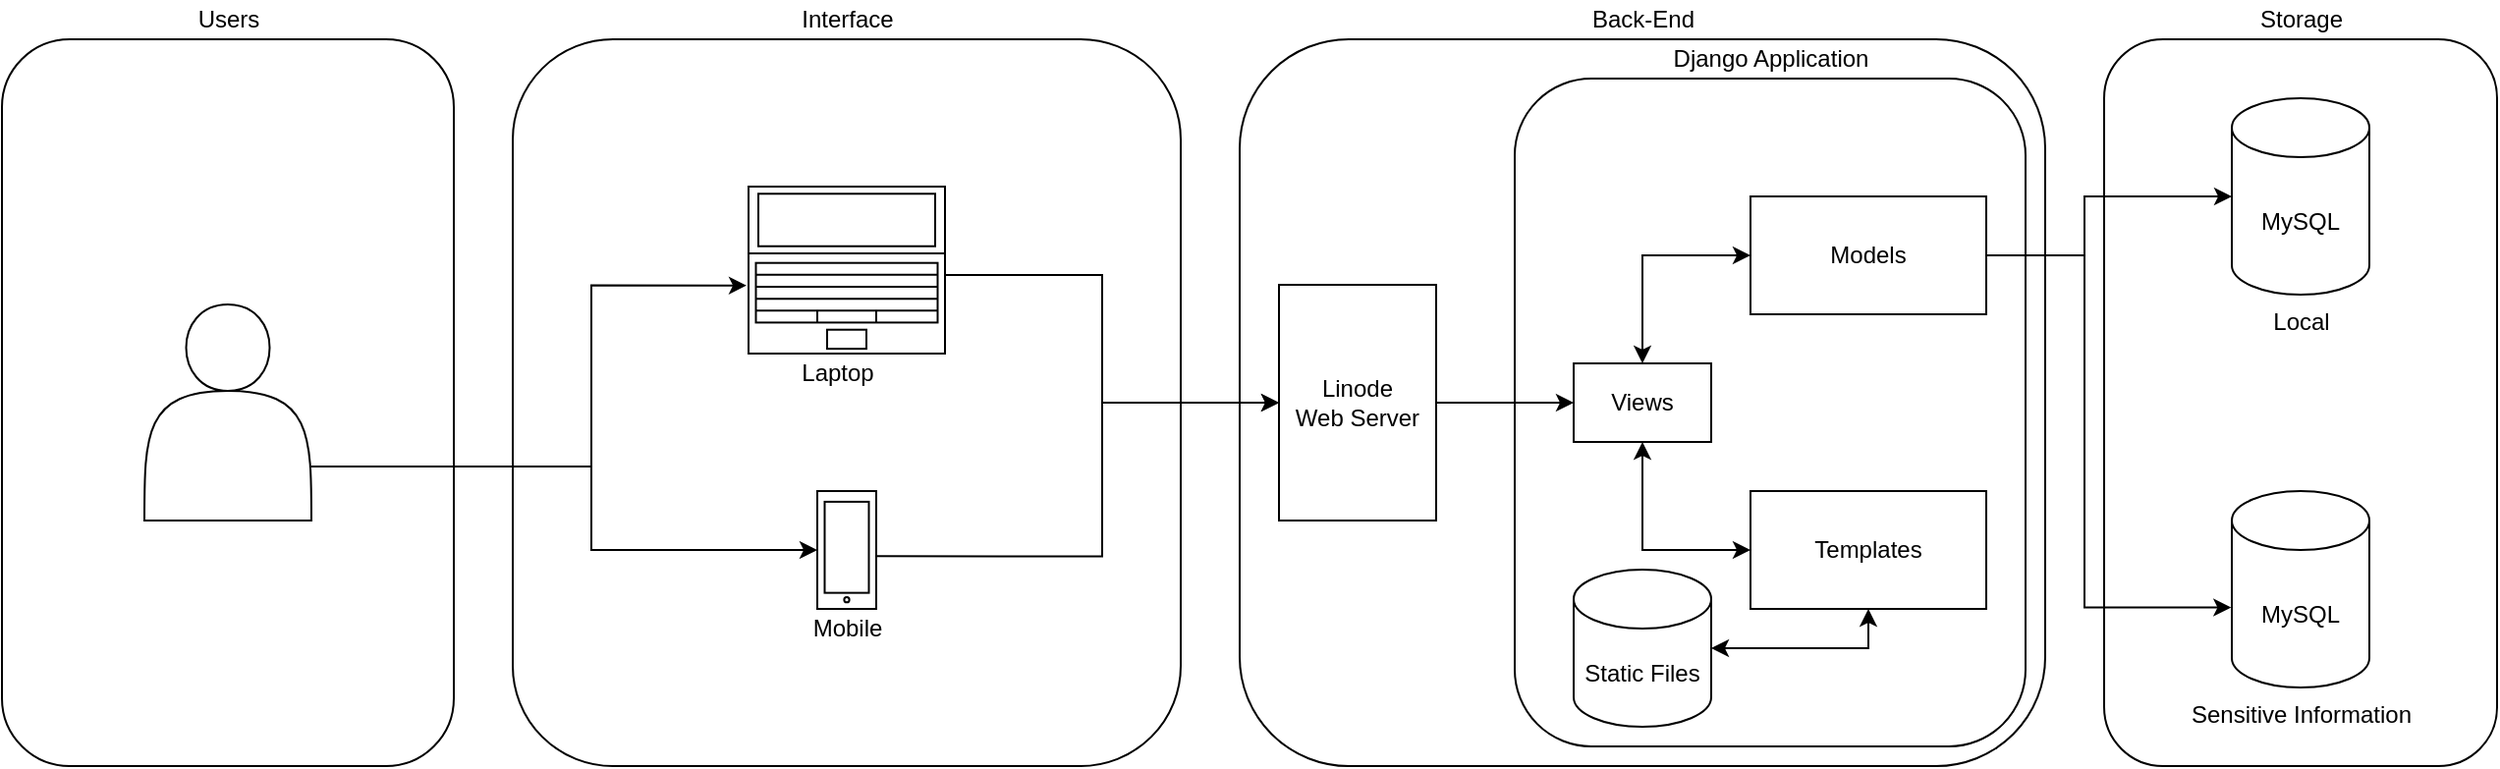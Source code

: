 <mxfile version="13.10.0" type="embed">
    <diagram id="Ht1M8jgEwFfnCIfOTk4-" name="Page-1">
        <mxGraphModel dx="175" dy="91" grid="1" gridSize="10" guides="1" tooltips="1" connect="1" arrows="1" fold="1" page="1" pageScale="1" pageWidth="1169" pageHeight="827" math="0" shadow="0">
            <root>
                <mxCell id="0"/>
                <mxCell id="1" parent="0"/>
                <mxCell id="113" value="" style="rounded=1;whiteSpace=wrap;html=1;fillColor=none;" vertex="1" parent="1">
                    <mxGeometry x="290" y="190" width="340" height="370" as="geometry"/>
                </mxCell>
                <mxCell id="114" value="" style="rounded=1;whiteSpace=wrap;html=1;fillColor=none;" vertex="1" parent="1">
                    <mxGeometry x="660" y="190" width="410" height="370" as="geometry"/>
                </mxCell>
                <mxCell id="115" value="" style="rounded=1;whiteSpace=wrap;html=1;fillColor=none;" vertex="1" parent="1">
                    <mxGeometry x="800" y="210" width="260" height="340" as="geometry"/>
                </mxCell>
                <mxCell id="116" value="" style="rounded=1;whiteSpace=wrap;html=1;fillColor=none;" vertex="1" parent="1">
                    <mxGeometry x="30" y="190" width="230" height="370" as="geometry"/>
                </mxCell>
                <mxCell id="117" style="edgeStyle=orthogonalEdgeStyle;rounded=0;orthogonalLoop=1;jettySize=auto;html=1;entryX=0;entryY=0.5;entryDx=0;entryDy=0;exitX=0.99;exitY=0.553;exitDx=0;exitDy=0;exitPerimeter=0;" edge="1" parent="1" source="136" target="123">
                    <mxGeometry relative="1" as="geometry">
                        <Array as="points">
                            <mxPoint x="509" y="310"/>
                            <mxPoint x="590" y="310"/>
                            <mxPoint x="590" y="375"/>
                        </Array>
                        <mxPoint x="550" y="310" as="sourcePoint"/>
                    </mxGeometry>
                </mxCell>
                <mxCell id="118" style="edgeStyle=orthogonalEdgeStyle;rounded=0;orthogonalLoop=1;jettySize=auto;html=1;entryX=0;entryY=0.5;entryDx=0;entryDy=0;exitX=0.988;exitY=0.553;exitDx=0;exitDy=0;exitPerimeter=0;" edge="1" parent="1" source="138" target="123">
                    <mxGeometry relative="1" as="geometry">
                        <Array as="points">
                            <mxPoint x="590" y="453"/>
                            <mxPoint x="590" y="375"/>
                        </Array>
                        <mxPoint x="510" y="420" as="sourcePoint"/>
                    </mxGeometry>
                </mxCell>
                <mxCell id="119" value="Users" style="text;html=1;align=center;verticalAlign=middle;resizable=0;points=[];autosize=1;" vertex="1" parent="1">
                    <mxGeometry x="120" y="170" width="50" height="20" as="geometry"/>
                </mxCell>
                <mxCell id="120" value="Interface" style="text;html=1;align=center;verticalAlign=middle;resizable=0;points=[];autosize=1;" vertex="1" parent="1">
                    <mxGeometry x="430" y="170" width="60" height="20" as="geometry"/>
                </mxCell>
                <mxCell id="121" value="Back-End" style="text;html=1;align=center;verticalAlign=middle;resizable=0;points=[];autosize=1;" vertex="1" parent="1">
                    <mxGeometry x="830" y="170" width="70" height="20" as="geometry"/>
                </mxCell>
                <mxCell id="122" style="edgeStyle=orthogonalEdgeStyle;rounded=0;orthogonalLoop=1;jettySize=auto;html=1;exitX=1;exitY=0.5;exitDx=0;exitDy=0;entryX=0;entryY=0.5;entryDx=0;entryDy=0;" edge="1" parent="1" source="123" target="127">
                    <mxGeometry relative="1" as="geometry"/>
                </mxCell>
                <mxCell id="123" value="Linode&lt;br&gt;Web Server" style="rounded=0;whiteSpace=wrap;html=1;" vertex="1" parent="1">
                    <mxGeometry x="680" y="315" width="80" height="120" as="geometry"/>
                </mxCell>
                <mxCell id="124" value="Storage" style="text;html=1;align=center;verticalAlign=middle;resizable=0;points=[];autosize=1;" vertex="1" parent="1">
                    <mxGeometry x="1170" y="170" width="60" height="20" as="geometry"/>
                </mxCell>
                <mxCell id="125" style="edgeStyle=orthogonalEdgeStyle;rounded=0;orthogonalLoop=1;jettySize=auto;html=1;exitX=0.5;exitY=1;exitDx=0;exitDy=0;entryX=0;entryY=0.5;entryDx=0;entryDy=0;startArrow=classic;startFill=1;" edge="1" parent="1" source="127" target="128">
                    <mxGeometry relative="1" as="geometry"/>
                </mxCell>
                <mxCell id="126" style="edgeStyle=orthogonalEdgeStyle;rounded=0;orthogonalLoop=1;jettySize=auto;html=1;exitX=0.5;exitY=0;exitDx=0;exitDy=0;entryX=0;entryY=0.5;entryDx=0;entryDy=0;startArrow=classic;startFill=1;" edge="1" parent="1" source="127" target="129">
                    <mxGeometry relative="1" as="geometry"/>
                </mxCell>
                <mxCell id="127" value="Views" style="rounded=0;whiteSpace=wrap;html=1;" vertex="1" parent="1">
                    <mxGeometry x="830" y="355" width="70" height="40" as="geometry"/>
                </mxCell>
                <mxCell id="128" value="Templates" style="rounded=0;whiteSpace=wrap;html=1;" vertex="1" parent="1">
                    <mxGeometry x="920" y="420" width="120" height="60" as="geometry"/>
                </mxCell>
                <mxCell id="129" value="Models" style="rounded=0;whiteSpace=wrap;html=1;" vertex="1" parent="1">
                    <mxGeometry x="920" y="270" width="120" height="60" as="geometry"/>
                </mxCell>
                <mxCell id="130" style="edgeStyle=orthogonalEdgeStyle;rounded=0;orthogonalLoop=1;jettySize=auto;html=1;exitX=0.5;exitY=1;exitDx=0;exitDy=0;entryX=1;entryY=0.5;entryDx=0;entryDy=0;startArrow=classic;startFill=1;entryPerimeter=0;" edge="1" parent="1" source="128" target="131">
                    <mxGeometry relative="1" as="geometry">
                        <mxPoint x="824" y="670" as="sourcePoint"/>
                        <mxPoint x="822.72" y="524.73" as="targetPoint"/>
                    </mxGeometry>
                </mxCell>
                <mxCell id="131" value="Static Files" style="shape=cylinder3;whiteSpace=wrap;html=1;boundedLbl=1;backgroundOutline=1;size=15;" vertex="1" parent="1">
                    <mxGeometry x="830" y="460" width="70" height="80" as="geometry"/>
                </mxCell>
                <mxCell id="132" value="Django Application" style="text;html=1;align=center;verticalAlign=middle;resizable=0;points=[];autosize=1;" vertex="1" parent="1">
                    <mxGeometry x="875" y="190" width="110" height="20" as="geometry"/>
                </mxCell>
                <mxCell id="136" value="" style="verticalLabelPosition=bottom;html=1;verticalAlign=top;align=center;shape=mxgraph.floorplan.laptop;" vertex="1" parent="1">
                    <mxGeometry x="410" y="265" width="100" height="85" as="geometry"/>
                </mxCell>
                <mxCell id="137" value="" style="group" vertex="1" connectable="0" parent="1">
                    <mxGeometry x="445" y="420" width="30" height="60" as="geometry"/>
                </mxCell>
                <mxCell id="138" value="" style="rounded=0;whiteSpace=wrap;html=1;" vertex="1" parent="137">
                    <mxGeometry width="30" height="60.0" as="geometry"/>
                </mxCell>
                <mxCell id="139" value="" style="rounded=0;whiteSpace=wrap;html=1;" vertex="1" parent="137">
                    <mxGeometry x="3.75" y="5.455" width="22.5" height="46.364" as="geometry"/>
                </mxCell>
                <mxCell id="140" value="" style="ellipse;whiteSpace=wrap;html=1;aspect=fixed;" vertex="1" parent="137">
                    <mxGeometry x="13.688" y="54.0" width="2.625" height="2.625" as="geometry"/>
                </mxCell>
                <mxCell id="143" value="" style="shape=actor;whiteSpace=wrap;html=1;fillColor=none;" vertex="1" parent="1">
                    <mxGeometry x="102.5" y="325" width="85" height="110" as="geometry"/>
                </mxCell>
                <mxCell id="148" style="edgeStyle=orthogonalEdgeStyle;rounded=0;orthogonalLoop=1;jettySize=auto;html=1;entryX=0;entryY=0.5;entryDx=0;entryDy=0;exitX=1;exitY=0.5;exitDx=0;exitDy=0;entryPerimeter=0;" edge="1" parent="1" source="129" target="135">
                    <mxGeometry relative="1" as="geometry">
                        <Array as="points">
                            <mxPoint x="1090" y="300"/>
                            <mxPoint x="1090" y="270"/>
                        </Array>
                        <mxPoint x="940" y="81.975" as="sourcePoint"/>
                        <mxPoint x="1150" y="270" as="targetPoint"/>
                    </mxGeometry>
                </mxCell>
                <mxCell id="149" style="edgeStyle=orthogonalEdgeStyle;rounded=0;orthogonalLoop=1;jettySize=auto;html=1;entryX=-0.005;entryY=0.593;entryDx=0;entryDy=0;exitX=1;exitY=0.5;exitDx=0;exitDy=0;entryPerimeter=0;" edge="1" parent="1" target="147">
                    <mxGeometry relative="1" as="geometry">
                        <Array as="points">
                            <mxPoint x="1090" y="300"/>
                            <mxPoint x="1090" y="479"/>
                        </Array>
                        <mxPoint x="1040" y="300.0" as="sourcePoint"/>
                        <mxPoint x="1160" y="480" as="targetPoint"/>
                    </mxGeometry>
                </mxCell>
                <mxCell id="156" value="" style="group" vertex="1" connectable="0" parent="1">
                    <mxGeometry x="1100" y="190" width="200" height="370" as="geometry"/>
                </mxCell>
                <mxCell id="157" value="" style="rounded=1;whiteSpace=wrap;html=1;fillColor=none;" vertex="1" parent="156">
                    <mxGeometry width="200" height="370" as="geometry"/>
                </mxCell>
                <mxCell id="135" value="MySQL" style="shape=cylinder3;whiteSpace=wrap;html=1;boundedLbl=1;backgroundOutline=1;size=15;" vertex="1" parent="156">
                    <mxGeometry x="65" y="30" width="70" height="100" as="geometry"/>
                </mxCell>
                <mxCell id="147" value="MySQL" style="shape=cylinder3;whiteSpace=wrap;html=1;boundedLbl=1;backgroundOutline=1;size=15;" vertex="1" parent="156">
                    <mxGeometry x="65" y="230" width="70" height="100" as="geometry"/>
                </mxCell>
                <mxCell id="162" value="Local" style="text;html=1;align=center;verticalAlign=middle;resizable=0;points=[];autosize=1;" vertex="1" parent="156">
                    <mxGeometry x="80" y="134" width="40" height="20" as="geometry"/>
                </mxCell>
                <mxCell id="163" value="Sensitive Information" style="text;html=1;align=center;verticalAlign=middle;resizable=0;points=[];autosize=1;" vertex="1" parent="156">
                    <mxGeometry x="35" y="334" width="130" height="20" as="geometry"/>
                </mxCell>
                <mxCell id="164" value="Laptop" style="text;html=1;align=center;verticalAlign=middle;resizable=0;points=[];autosize=1;" vertex="1" parent="1">
                    <mxGeometry x="430" y="350" width="50" height="20" as="geometry"/>
                </mxCell>
                <mxCell id="165" value="Mobile" style="text;html=1;align=center;verticalAlign=middle;resizable=0;points=[];autosize=1;" vertex="1" parent="1">
                    <mxGeometry x="435" y="480" width="50" height="20" as="geometry"/>
                </mxCell>
                <mxCell id="166" style="edgeStyle=orthogonalEdgeStyle;rounded=0;orthogonalLoop=1;jettySize=auto;html=1;entryX=-0.01;entryY=0.592;entryDx=0;entryDy=0;entryPerimeter=0;" edge="1" parent="1" target="136">
                    <mxGeometry relative="1" as="geometry">
                        <Array as="points">
                            <mxPoint x="330" y="410"/>
                            <mxPoint x="330" y="315"/>
                        </Array>
                        <mxPoint x="330" y="410" as="sourcePoint"/>
                        <mxPoint x="375" y="315" as="targetPoint"/>
                    </mxGeometry>
                </mxCell>
                <mxCell id="167" style="edgeStyle=orthogonalEdgeStyle;rounded=0;orthogonalLoop=1;jettySize=auto;html=1;entryX=0;entryY=0.5;entryDx=0;entryDy=0;exitX=1;exitY=0.75;exitDx=0;exitDy=0;" edge="1" parent="1" source="143" target="138">
                    <mxGeometry relative="1" as="geometry">
                        <Array as="points">
                            <mxPoint x="330" y="408"/>
                            <mxPoint x="330" y="450"/>
                        </Array>
                        <mxPoint x="250" y="345.0" as="sourcePoint"/>
                        <mxPoint x="374.65" y="524.3" as="targetPoint"/>
                    </mxGeometry>
                </mxCell>
            </root>
        </mxGraphModel>
    </diagram>
</mxfile>